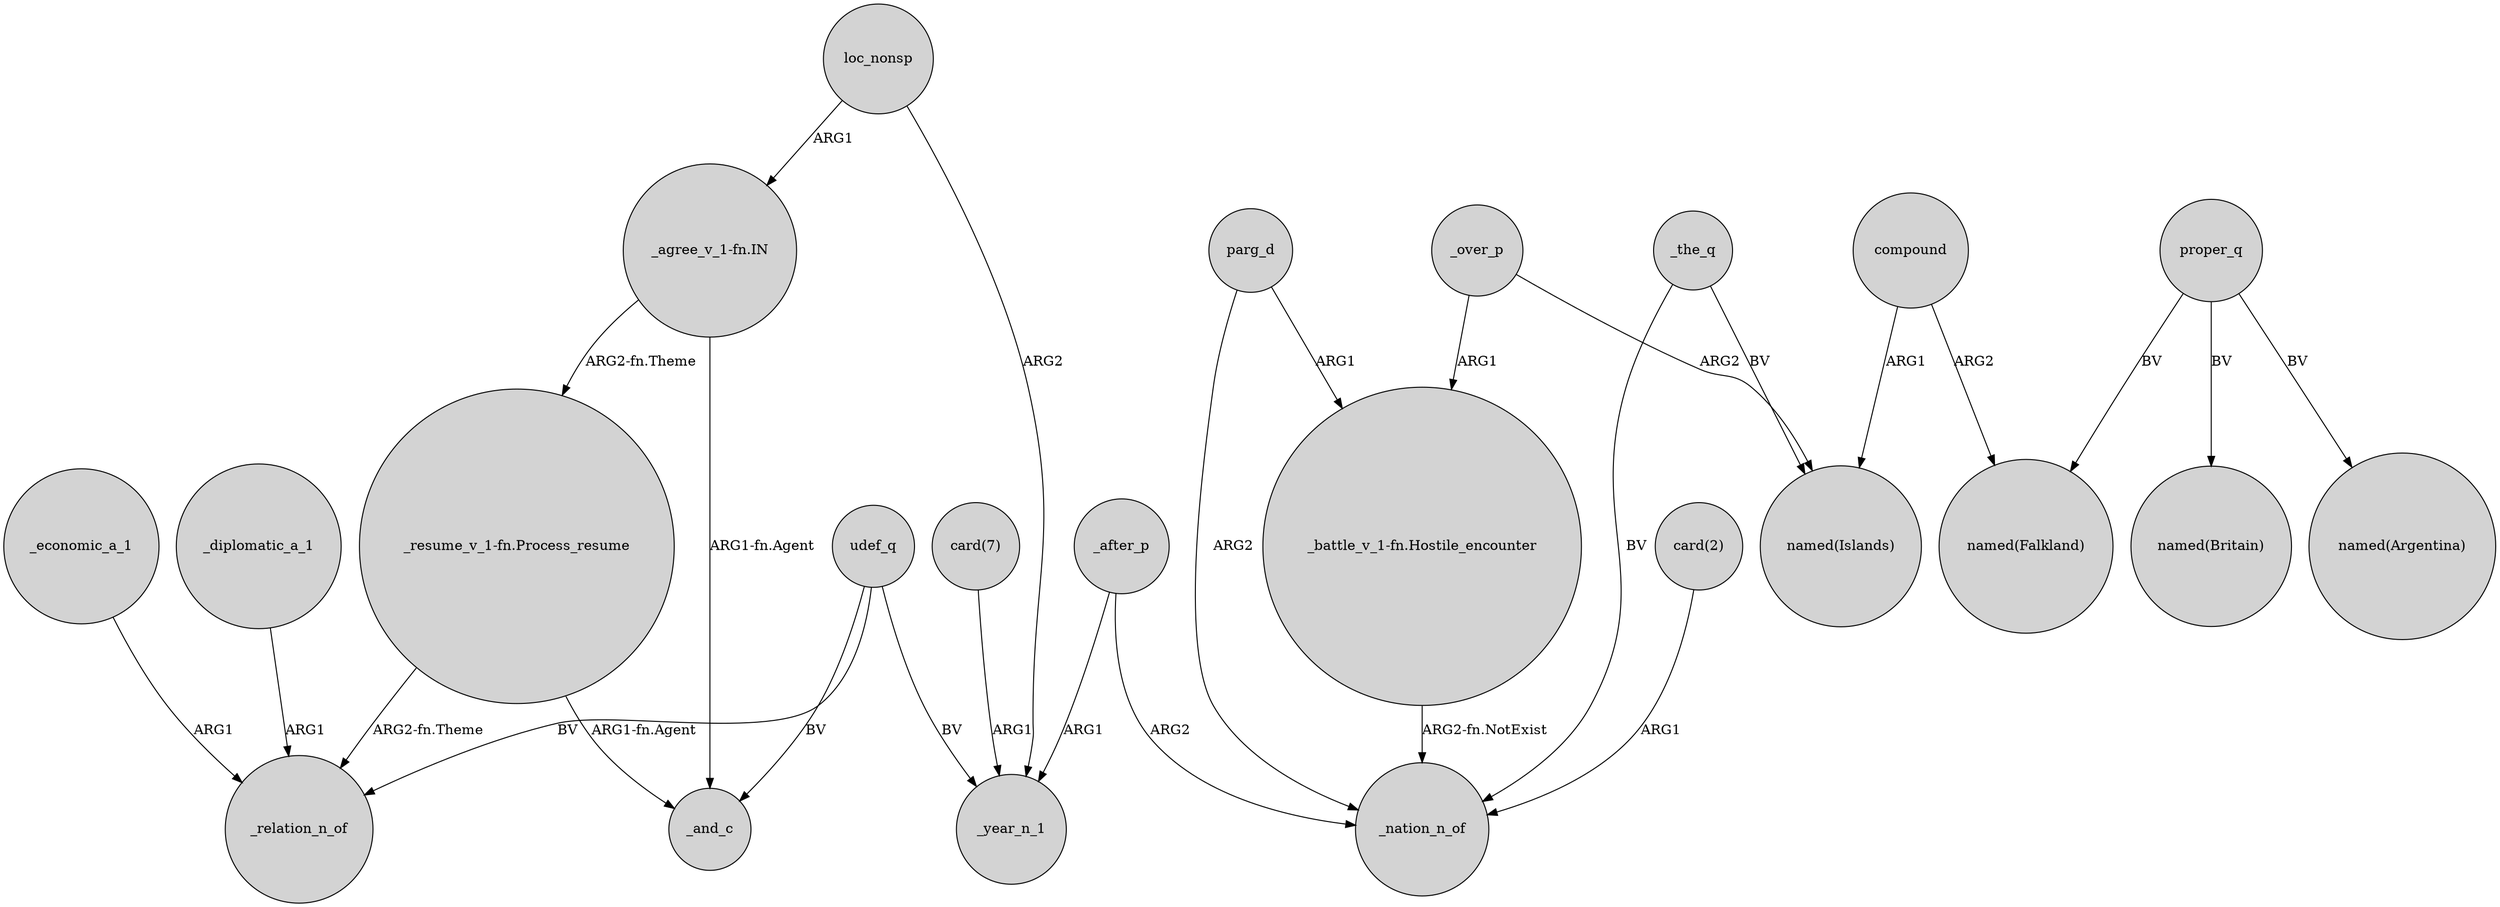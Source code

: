 digraph {
	node [shape=circle style=filled]
	"_agree_v_1-fn.IN" -> "_resume_v_1-fn.Process_resume" [label="ARG2-fn.Theme"]
	proper_q -> "named(Argentina)" [label=BV]
	compound -> "named(Islands)" [label=ARG1]
	parg_d -> "_battle_v_1-fn.Hostile_encounter" [label=ARG1]
	proper_q -> "named(Falkland)" [label=BV]
	_economic_a_1 -> _relation_n_of [label=ARG1]
	udef_q -> _relation_n_of [label=BV]
	_the_q -> "named(Islands)" [label=BV]
	parg_d -> _nation_n_of [label=ARG2]
	"_agree_v_1-fn.IN" -> _and_c [label="ARG1-fn.Agent"]
	_over_p -> "_battle_v_1-fn.Hostile_encounter" [label=ARG1]
	_diplomatic_a_1 -> _relation_n_of [label=ARG1]
	_the_q -> _nation_n_of [label=BV]
	"_resume_v_1-fn.Process_resume" -> _and_c [label="ARG1-fn.Agent"]
	"card(2)" -> _nation_n_of [label=ARG1]
	compound -> "named(Falkland)" [label=ARG2]
	loc_nonsp -> _year_n_1 [label=ARG2]
	loc_nonsp -> "_agree_v_1-fn.IN" [label=ARG1]
	"_battle_v_1-fn.Hostile_encounter" -> _nation_n_of [label="ARG2-fn.NotExist"]
	_over_p -> "named(Islands)" [label=ARG2]
	"_resume_v_1-fn.Process_resume" -> _relation_n_of [label="ARG2-fn.Theme"]
	udef_q -> _year_n_1 [label=BV]
	_after_p -> _year_n_1 [label=ARG1]
	_after_p -> _nation_n_of [label=ARG2]
	udef_q -> _and_c [label=BV]
	"card(7)" -> _year_n_1 [label=ARG1]
	proper_q -> "named(Britain)" [label=BV]
}
